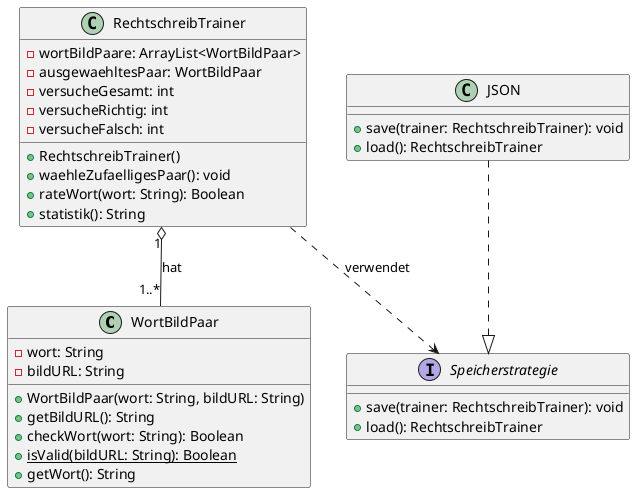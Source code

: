 @startuml
class WortBildPaar {
  -wort: String
  -bildURL: String
  +WortBildPaar(wort: String, bildURL: String)
  +getBildURL(): String
  +checkWort(wort: String): Boolean
  {static} +isValid(bildURL: String): Boolean
  +getWort(): String
}

class RechtschreibTrainer {
  -wortBildPaare: ArrayList<WortBildPaar>
  -ausgewaehltesPaar: WortBildPaar
  -versucheGesamt: int
  -versucheRichtig: int
  -versucheFalsch: int
  +RechtschreibTrainer()
  +waehleZufaelligesPaar(): void
  +rateWort(wort: String): Boolean
  +statistik(): String
}

interface Speicherstrategie {
  +save(trainer: RechtschreibTrainer): void
  +load(): RechtschreibTrainer
}

class JSON {
  +save(trainer: RechtschreibTrainer): void
  +load(): RechtschreibTrainer
}

RechtschreibTrainer "1" o-- "1..*" WortBildPaar : hat
RechtschreibTrainer ..> Speicherstrategie : verwendet
JSON ..|> Speicherstrategie
@enduml